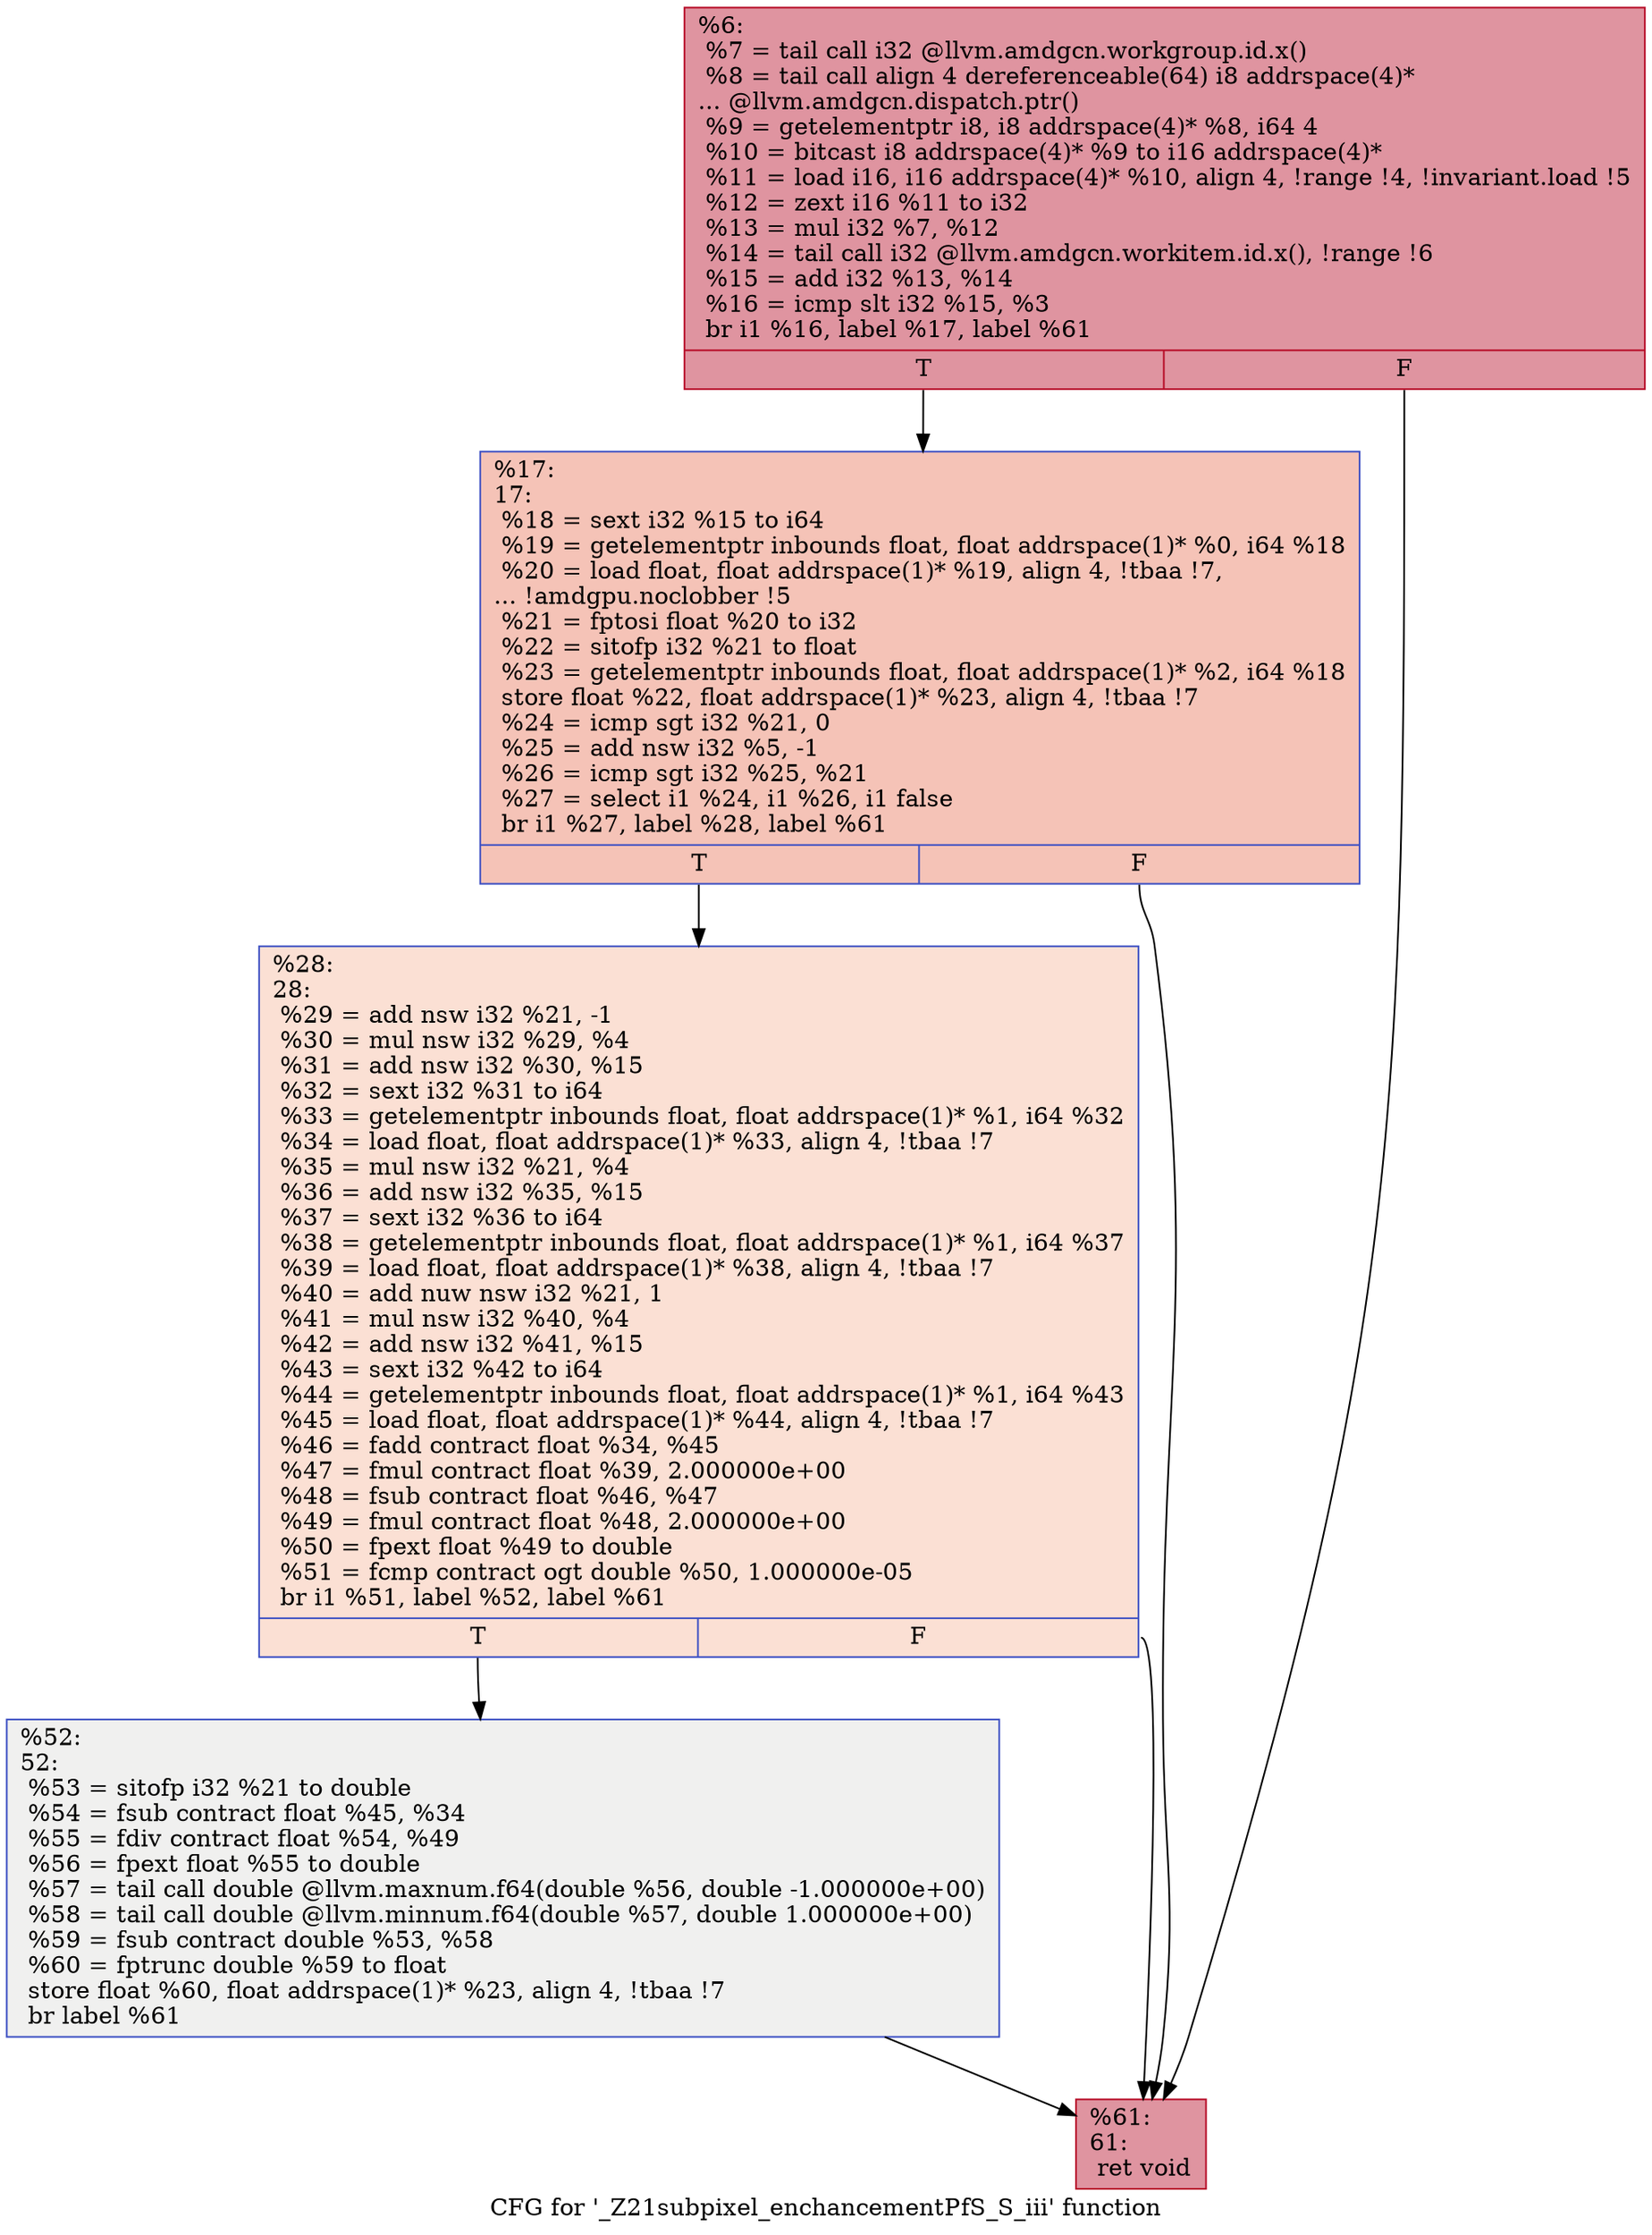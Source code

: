 digraph "CFG for '_Z21subpixel_enchancementPfS_S_iii' function" {
	label="CFG for '_Z21subpixel_enchancementPfS_S_iii' function";

	Node0x5146980 [shape=record,color="#b70d28ff", style=filled, fillcolor="#b70d2870",label="{%6:\l  %7 = tail call i32 @llvm.amdgcn.workgroup.id.x()\l  %8 = tail call align 4 dereferenceable(64) i8 addrspace(4)*\l... @llvm.amdgcn.dispatch.ptr()\l  %9 = getelementptr i8, i8 addrspace(4)* %8, i64 4\l  %10 = bitcast i8 addrspace(4)* %9 to i16 addrspace(4)*\l  %11 = load i16, i16 addrspace(4)* %10, align 4, !range !4, !invariant.load !5\l  %12 = zext i16 %11 to i32\l  %13 = mul i32 %7, %12\l  %14 = tail call i32 @llvm.amdgcn.workitem.id.x(), !range !6\l  %15 = add i32 %13, %14\l  %16 = icmp slt i32 %15, %3\l  br i1 %16, label %17, label %61\l|{<s0>T|<s1>F}}"];
	Node0x5146980:s0 -> Node0x5146dd0;
	Node0x5146980:s1 -> Node0x51489a0;
	Node0x5146dd0 [shape=record,color="#3d50c3ff", style=filled, fillcolor="#e8765c70",label="{%17:\l17:                                               \l  %18 = sext i32 %15 to i64\l  %19 = getelementptr inbounds float, float addrspace(1)* %0, i64 %18\l  %20 = load float, float addrspace(1)* %19, align 4, !tbaa !7,\l... !amdgpu.noclobber !5\l  %21 = fptosi float %20 to i32\l  %22 = sitofp i32 %21 to float\l  %23 = getelementptr inbounds float, float addrspace(1)* %2, i64 %18\l  store float %22, float addrspace(1)* %23, align 4, !tbaa !7\l  %24 = icmp sgt i32 %21, 0\l  %25 = add nsw i32 %5, -1\l  %26 = icmp sgt i32 %25, %21\l  %27 = select i1 %24, i1 %26, i1 false\l  br i1 %27, label %28, label %61\l|{<s0>T|<s1>F}}"];
	Node0x5146dd0:s0 -> Node0x5149ed0;
	Node0x5146dd0:s1 -> Node0x51489a0;
	Node0x5149ed0 [shape=record,color="#3d50c3ff", style=filled, fillcolor="#f7b99e70",label="{%28:\l28:                                               \l  %29 = add nsw i32 %21, -1\l  %30 = mul nsw i32 %29, %4\l  %31 = add nsw i32 %30, %15\l  %32 = sext i32 %31 to i64\l  %33 = getelementptr inbounds float, float addrspace(1)* %1, i64 %32\l  %34 = load float, float addrspace(1)* %33, align 4, !tbaa !7\l  %35 = mul nsw i32 %21, %4\l  %36 = add nsw i32 %35, %15\l  %37 = sext i32 %36 to i64\l  %38 = getelementptr inbounds float, float addrspace(1)* %1, i64 %37\l  %39 = load float, float addrspace(1)* %38, align 4, !tbaa !7\l  %40 = add nuw nsw i32 %21, 1\l  %41 = mul nsw i32 %40, %4\l  %42 = add nsw i32 %41, %15\l  %43 = sext i32 %42 to i64\l  %44 = getelementptr inbounds float, float addrspace(1)* %1, i64 %43\l  %45 = load float, float addrspace(1)* %44, align 4, !tbaa !7\l  %46 = fadd contract float %34, %45\l  %47 = fmul contract float %39, 2.000000e+00\l  %48 = fsub contract float %46, %47\l  %49 = fmul contract float %48, 2.000000e+00\l  %50 = fpext float %49 to double\l  %51 = fcmp contract ogt double %50, 1.000000e-05\l  br i1 %51, label %52, label %61\l|{<s0>T|<s1>F}}"];
	Node0x5149ed0:s0 -> Node0x514b800;
	Node0x5149ed0:s1 -> Node0x51489a0;
	Node0x514b800 [shape=record,color="#3d50c3ff", style=filled, fillcolor="#dedcdb70",label="{%52:\l52:                                               \l  %53 = sitofp i32 %21 to double\l  %54 = fsub contract float %45, %34\l  %55 = fdiv contract float %54, %49\l  %56 = fpext float %55 to double\l  %57 = tail call double @llvm.maxnum.f64(double %56, double -1.000000e+00)\l  %58 = tail call double @llvm.minnum.f64(double %57, double 1.000000e+00)\l  %59 = fsub contract double %53, %58\l  %60 = fptrunc double %59 to float\l  store float %60, float addrspace(1)* %23, align 4, !tbaa !7\l  br label %61\l}"];
	Node0x514b800 -> Node0x51489a0;
	Node0x51489a0 [shape=record,color="#b70d28ff", style=filled, fillcolor="#b70d2870",label="{%61:\l61:                                               \l  ret void\l}"];
}
